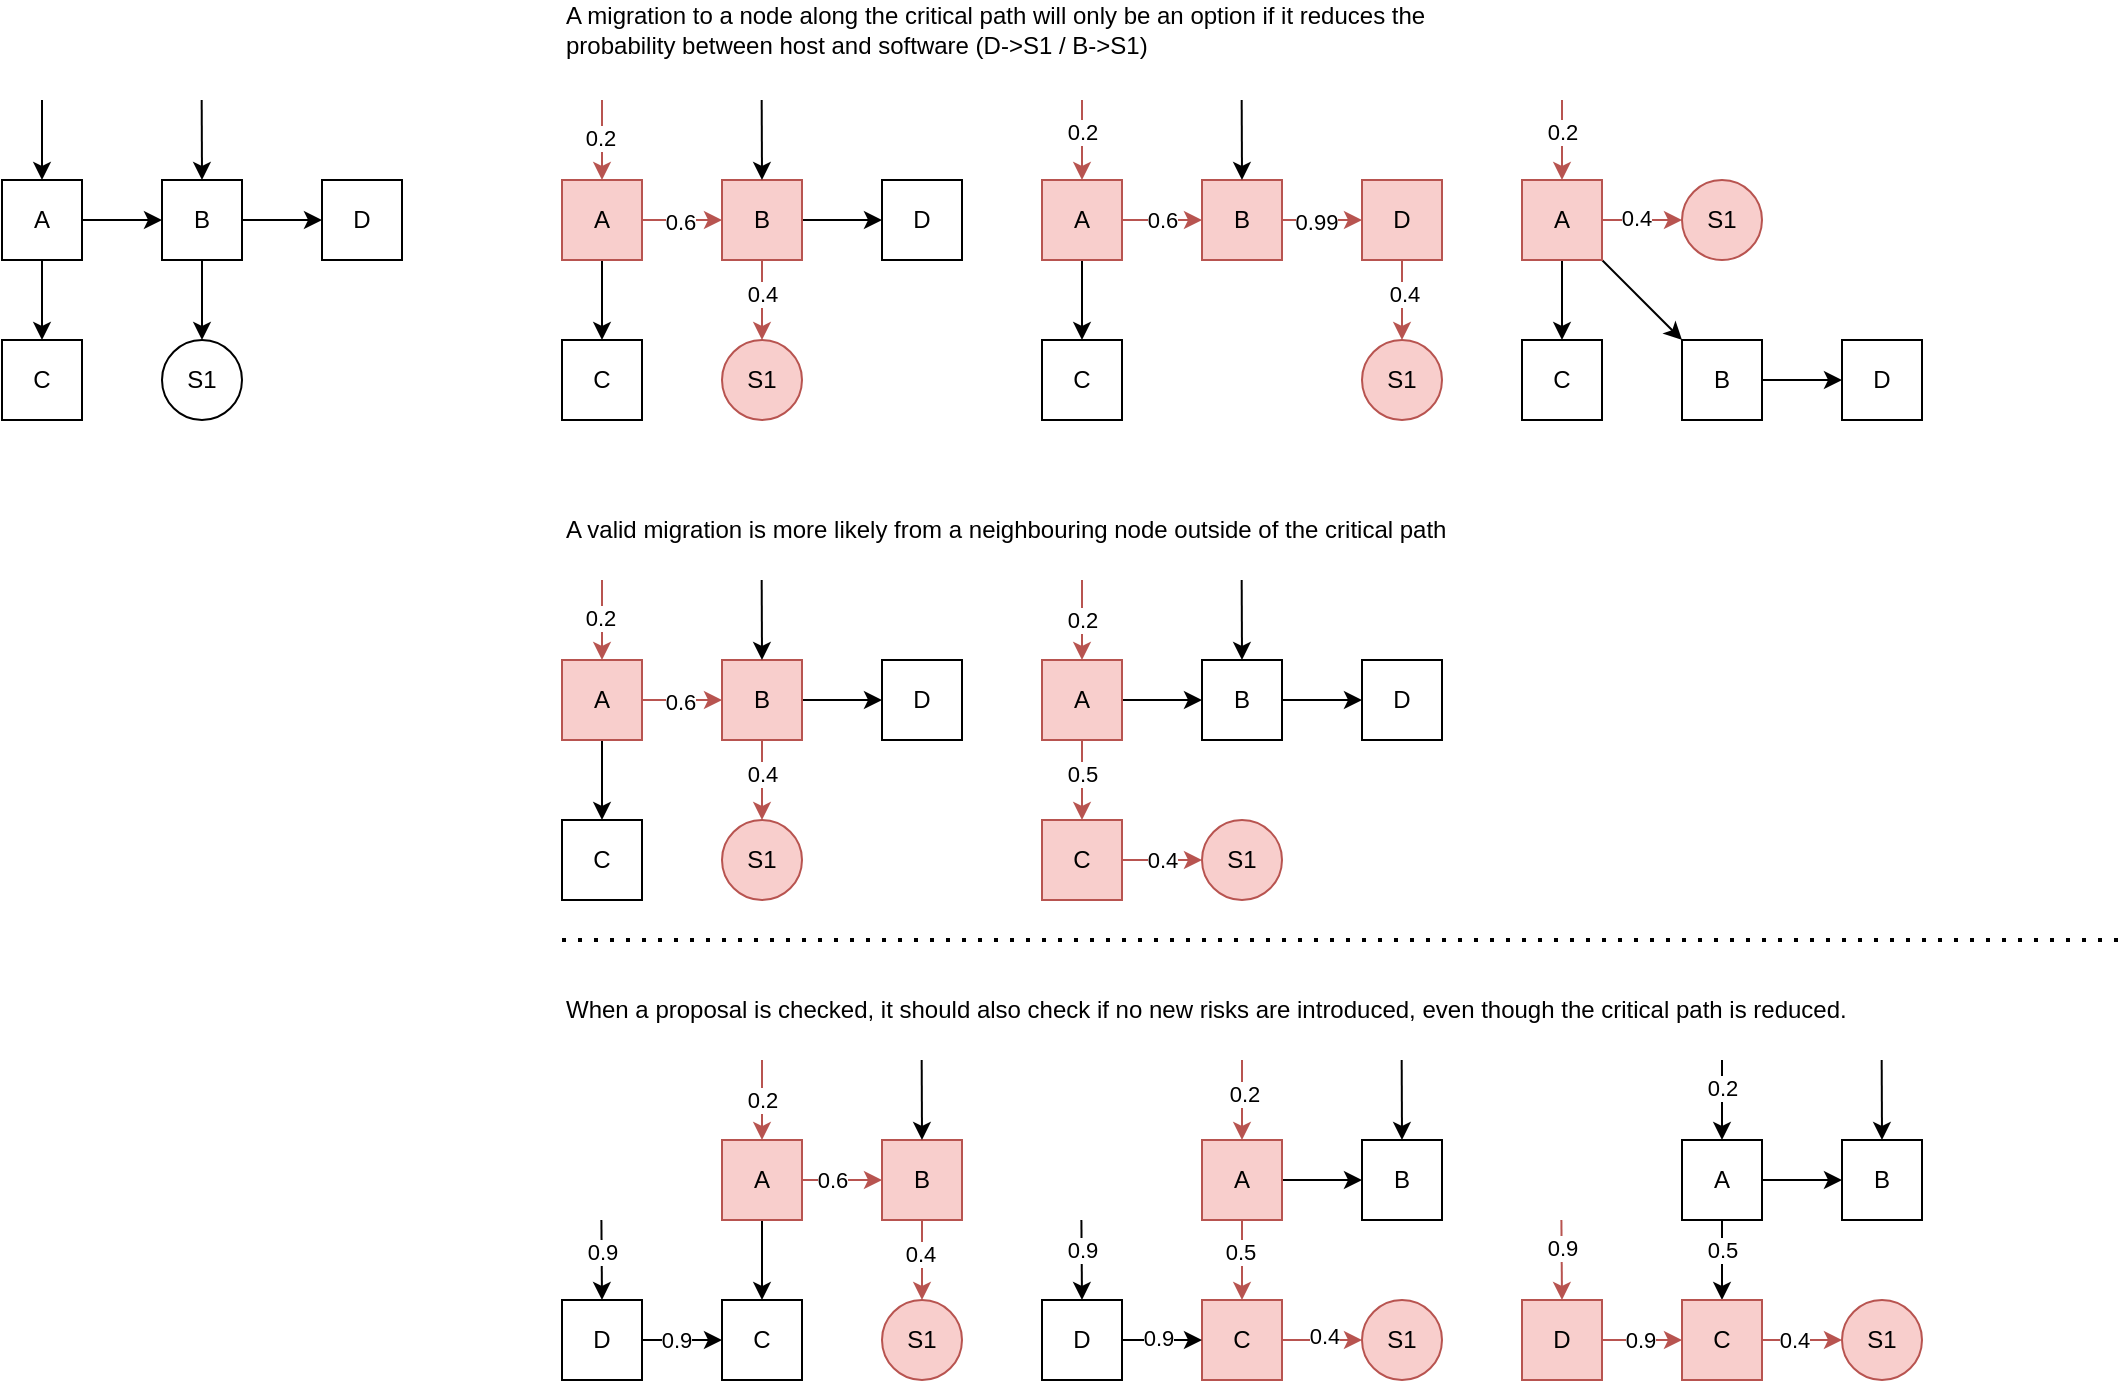 <mxfile version="22.1.21" type="device">
  <diagram name="Page-1" id="x29smOWErtwkZLMgI2HH">
    <mxGraphModel dx="2133" dy="2004" grid="1" gridSize="10" guides="1" tooltips="1" connect="1" arrows="1" fold="1" page="1" pageScale="1" pageWidth="827" pageHeight="1169" math="0" shadow="0">
      <root>
        <mxCell id="0" />
        <mxCell id="1" parent="0" />
        <mxCell id="A5gKSKP6jQqZ2WDXF65Z-11" style="edgeStyle=orthogonalEdgeStyle;rounded=0;orthogonalLoop=1;jettySize=auto;html=1;exitX=1;exitY=0.5;exitDx=0;exitDy=0;entryX=0;entryY=0.5;entryDx=0;entryDy=0;" parent="1" source="A5gKSKP6jQqZ2WDXF65Z-13" target="A5gKSKP6jQqZ2WDXF65Z-15" edge="1">
          <mxGeometry relative="1" as="geometry" />
        </mxCell>
        <mxCell id="A5gKSKP6jQqZ2WDXF65Z-12" style="edgeStyle=orthogonalEdgeStyle;rounded=0;orthogonalLoop=1;jettySize=auto;html=1;exitX=0.5;exitY=1;exitDx=0;exitDy=0;entryX=0.5;entryY=0;entryDx=0;entryDy=0;fillColor=#f8cecc;strokeColor=#b85450;" parent="1" source="A5gKSKP6jQqZ2WDXF65Z-13" target="A5gKSKP6jQqZ2WDXF65Z-16" edge="1">
          <mxGeometry relative="1" as="geometry" />
        </mxCell>
        <mxCell id="R1IxH56_xIWMnGbXg2YC-20" value="0.5" style="edgeLabel;html=1;align=center;verticalAlign=middle;resizable=0;points=[];" parent="A5gKSKP6jQqZ2WDXF65Z-12" vertex="1" connectable="0">
          <mxGeometry x="-0.175" y="2" relative="1" as="geometry">
            <mxPoint x="-2" as="offset" />
          </mxGeometry>
        </mxCell>
        <mxCell id="A5gKSKP6jQqZ2WDXF65Z-13" value="A" style="rounded=0;whiteSpace=wrap;html=1;fillColor=#f8cecc;strokeColor=#b85450;" parent="1" vertex="1">
          <mxGeometry x="280" y="80" width="40" height="40" as="geometry" />
        </mxCell>
        <mxCell id="A5gKSKP6jQqZ2WDXF65Z-14" style="edgeStyle=orthogonalEdgeStyle;rounded=0;orthogonalLoop=1;jettySize=auto;html=1;exitX=1;exitY=0.5;exitDx=0;exitDy=0;entryX=0;entryY=0.5;entryDx=0;entryDy=0;fillColor=#f8cecc;strokeColor=#b85450;" parent="1" source="A5gKSKP6jQqZ2WDXF65Z-16" target="A5gKSKP6jQqZ2WDXF65Z-17" edge="1">
          <mxGeometry relative="1" as="geometry" />
        </mxCell>
        <mxCell id="R1IxH56_xIWMnGbXg2YC-21" value="0.4" style="edgeLabel;html=1;align=center;verticalAlign=middle;resizable=0;points=[];" parent="A5gKSKP6jQqZ2WDXF65Z-14" vertex="1" connectable="0">
          <mxGeometry x="0.1" y="-2" relative="1" as="geometry">
            <mxPoint x="-2" y="-2" as="offset" />
          </mxGeometry>
        </mxCell>
        <mxCell id="A5gKSKP6jQqZ2WDXF65Z-15" value="B" style="rounded=0;whiteSpace=wrap;html=1;" parent="1" vertex="1">
          <mxGeometry x="360" y="80" width="40" height="40" as="geometry" />
        </mxCell>
        <mxCell id="A5gKSKP6jQqZ2WDXF65Z-16" value="C" style="rounded=0;whiteSpace=wrap;html=1;fillColor=#f8cecc;strokeColor=#b85450;" parent="1" vertex="1">
          <mxGeometry x="280" y="160" width="40" height="40" as="geometry" />
        </mxCell>
        <mxCell id="A5gKSKP6jQqZ2WDXF65Z-17" value="S1" style="ellipse;whiteSpace=wrap;html=1;aspect=fixed;fillColor=#f8cecc;strokeColor=#b85450;" parent="1" vertex="1">
          <mxGeometry x="360" y="160" width="40" height="40" as="geometry" />
        </mxCell>
        <mxCell id="A5gKSKP6jQqZ2WDXF65Z-18" value="" style="endArrow=classic;html=1;rounded=0;entryX=0.5;entryY=0;entryDx=0;entryDy=0;fillColor=#f8cecc;strokeColor=#b85450;" parent="1" target="A5gKSKP6jQqZ2WDXF65Z-13" edge="1">
          <mxGeometry width="50" height="50" relative="1" as="geometry">
            <mxPoint x="300" y="40" as="sourcePoint" />
            <mxPoint x="440" y="120" as="targetPoint" />
          </mxGeometry>
        </mxCell>
        <mxCell id="R1IxH56_xIWMnGbXg2YC-19" value="0.2" style="edgeLabel;html=1;align=center;verticalAlign=middle;resizable=0;points=[];" parent="A5gKSKP6jQqZ2WDXF65Z-18" vertex="1" connectable="0">
          <mxGeometry x="-0.425" y="-1" relative="1" as="geometry">
            <mxPoint x="1" y="8" as="offset" />
          </mxGeometry>
        </mxCell>
        <mxCell id="A5gKSKP6jQqZ2WDXF65Z-19" value="" style="endArrow=classic;html=1;rounded=0;entryX=0.5;entryY=0;entryDx=0;entryDy=0;" parent="1" target="A5gKSKP6jQqZ2WDXF65Z-15" edge="1">
          <mxGeometry width="50" height="50" relative="1" as="geometry">
            <mxPoint x="379.84" y="40" as="sourcePoint" />
            <mxPoint x="360" y="70" as="targetPoint" />
          </mxGeometry>
        </mxCell>
        <mxCell id="A5gKSKP6jQqZ2WDXF65Z-20" style="edgeStyle=orthogonalEdgeStyle;rounded=0;orthogonalLoop=1;jettySize=auto;html=1;exitX=1;exitY=0.5;exitDx=0;exitDy=0;entryX=0;entryY=0.5;entryDx=0;entryDy=0;fillColor=#f8cecc;strokeColor=#b85450;" parent="1" source="A5gKSKP6jQqZ2WDXF65Z-22" target="A5gKSKP6jQqZ2WDXF65Z-24" edge="1">
          <mxGeometry relative="1" as="geometry" />
        </mxCell>
        <mxCell id="A5gKSKP6jQqZ2WDXF65Z-91" value="0.6" style="edgeLabel;html=1;align=center;verticalAlign=middle;resizable=0;points=[];" parent="A5gKSKP6jQqZ2WDXF65Z-20" vertex="1" connectable="0">
          <mxGeometry x="-0.283" relative="1" as="geometry">
            <mxPoint as="offset" />
          </mxGeometry>
        </mxCell>
        <mxCell id="A5gKSKP6jQqZ2WDXF65Z-21" style="edgeStyle=orthogonalEdgeStyle;rounded=0;orthogonalLoop=1;jettySize=auto;html=1;exitX=0.5;exitY=1;exitDx=0;exitDy=0;entryX=0.5;entryY=0;entryDx=0;entryDy=0;" parent="1" source="A5gKSKP6jQqZ2WDXF65Z-22" target="A5gKSKP6jQqZ2WDXF65Z-25" edge="1">
          <mxGeometry relative="1" as="geometry" />
        </mxCell>
        <mxCell id="A5gKSKP6jQqZ2WDXF65Z-22" value="A" style="rounded=0;whiteSpace=wrap;html=1;fillColor=#f8cecc;strokeColor=#b85450;" parent="1" vertex="1">
          <mxGeometry x="120" y="320" width="40" height="40" as="geometry" />
        </mxCell>
        <mxCell id="A5gKSKP6jQqZ2WDXF65Z-23" style="edgeStyle=orthogonalEdgeStyle;rounded=0;orthogonalLoop=1;jettySize=auto;html=1;exitX=0.5;exitY=1;exitDx=0;exitDy=0;entryX=0.5;entryY=0;entryDx=0;entryDy=0;fillColor=#f8cecc;strokeColor=#b85450;" parent="1" source="A5gKSKP6jQqZ2WDXF65Z-24" target="A5gKSKP6jQqZ2WDXF65Z-26" edge="1">
          <mxGeometry relative="1" as="geometry" />
        </mxCell>
        <mxCell id="A5gKSKP6jQqZ2WDXF65Z-92" value="0.4" style="edgeLabel;html=1;align=center;verticalAlign=middle;resizable=0;points=[];" parent="A5gKSKP6jQqZ2WDXF65Z-23" vertex="1" connectable="0">
          <mxGeometry x="-0.183" y="-1" relative="1" as="geometry">
            <mxPoint as="offset" />
          </mxGeometry>
        </mxCell>
        <mxCell id="A5gKSKP6jQqZ2WDXF65Z-24" value="B" style="rounded=0;whiteSpace=wrap;html=1;fillColor=#f8cecc;strokeColor=#b85450;" parent="1" vertex="1">
          <mxGeometry x="200" y="320" width="40" height="40" as="geometry" />
        </mxCell>
        <mxCell id="A5gKSKP6jQqZ2WDXF65Z-25" value="C" style="rounded=0;whiteSpace=wrap;html=1;" parent="1" vertex="1">
          <mxGeometry x="120" y="400" width="40" height="40" as="geometry" />
        </mxCell>
        <mxCell id="A5gKSKP6jQqZ2WDXF65Z-26" value="S1" style="ellipse;whiteSpace=wrap;html=1;aspect=fixed;fillColor=#f8cecc;strokeColor=#b85450;" parent="1" vertex="1">
          <mxGeometry x="200" y="400" width="40" height="40" as="geometry" />
        </mxCell>
        <mxCell id="A5gKSKP6jQqZ2WDXF65Z-27" value="" style="endArrow=classic;html=1;rounded=0;entryX=0.5;entryY=0;entryDx=0;entryDy=0;fillColor=#f8cecc;strokeColor=#b85450;" parent="1" target="A5gKSKP6jQqZ2WDXF65Z-22" edge="1">
          <mxGeometry width="50" height="50" relative="1" as="geometry">
            <mxPoint x="140" y="280" as="sourcePoint" />
            <mxPoint x="280" y="360" as="targetPoint" />
          </mxGeometry>
        </mxCell>
        <mxCell id="A5gKSKP6jQqZ2WDXF65Z-90" value="0.2" style="edgeLabel;html=1;align=center;verticalAlign=middle;resizable=0;points=[];" parent="A5gKSKP6jQqZ2WDXF65Z-27" vertex="1" connectable="0">
          <mxGeometry x="-0.506" y="1" relative="1" as="geometry">
            <mxPoint x="-1" y="10" as="offset" />
          </mxGeometry>
        </mxCell>
        <mxCell id="A5gKSKP6jQqZ2WDXF65Z-28" value="" style="endArrow=classic;html=1;rounded=0;entryX=0.5;entryY=0;entryDx=0;entryDy=0;" parent="1" target="A5gKSKP6jQqZ2WDXF65Z-24" edge="1">
          <mxGeometry width="50" height="50" relative="1" as="geometry">
            <mxPoint x="219.84" y="280" as="sourcePoint" />
            <mxPoint x="200" y="310" as="targetPoint" />
          </mxGeometry>
        </mxCell>
        <mxCell id="A5gKSKP6jQqZ2WDXF65Z-29" style="edgeStyle=orthogonalEdgeStyle;rounded=0;orthogonalLoop=1;jettySize=auto;html=1;exitX=1;exitY=0.5;exitDx=0;exitDy=0;entryX=0;entryY=0.5;entryDx=0;entryDy=0;" parent="1" source="A5gKSKP6jQqZ2WDXF65Z-31" target="A5gKSKP6jQqZ2WDXF65Z-33" edge="1">
          <mxGeometry relative="1" as="geometry" />
        </mxCell>
        <mxCell id="A5gKSKP6jQqZ2WDXF65Z-30" style="edgeStyle=orthogonalEdgeStyle;rounded=0;orthogonalLoop=1;jettySize=auto;html=1;exitX=0.5;exitY=1;exitDx=0;exitDy=0;entryX=0.5;entryY=0;entryDx=0;entryDy=0;fillColor=#f8cecc;strokeColor=#b85450;" parent="1" source="A5gKSKP6jQqZ2WDXF65Z-31" target="A5gKSKP6jQqZ2WDXF65Z-34" edge="1">
          <mxGeometry relative="1" as="geometry" />
        </mxCell>
        <mxCell id="A5gKSKP6jQqZ2WDXF65Z-94" value="0.5" style="edgeLabel;html=1;align=center;verticalAlign=middle;resizable=0;points=[];" parent="A5gKSKP6jQqZ2WDXF65Z-30" vertex="1" connectable="0">
          <mxGeometry x="-0.225" y="-1" relative="1" as="geometry">
            <mxPoint as="offset" />
          </mxGeometry>
        </mxCell>
        <mxCell id="A5gKSKP6jQqZ2WDXF65Z-31" value="A" style="rounded=0;whiteSpace=wrap;html=1;fillColor=#f8cecc;strokeColor=#b85450;" parent="1" vertex="1">
          <mxGeometry x="360" y="320" width="40" height="40" as="geometry" />
        </mxCell>
        <mxCell id="A5gKSKP6jQqZ2WDXF65Z-32" style="edgeStyle=orthogonalEdgeStyle;rounded=0;orthogonalLoop=1;jettySize=auto;html=1;exitX=1;exitY=0.5;exitDx=0;exitDy=0;entryX=0;entryY=0.5;entryDx=0;entryDy=0;fillColor=#f8cecc;strokeColor=#b85450;" parent="1" source="A5gKSKP6jQqZ2WDXF65Z-34" target="A5gKSKP6jQqZ2WDXF65Z-35" edge="1">
          <mxGeometry relative="1" as="geometry" />
        </mxCell>
        <mxCell id="A5gKSKP6jQqZ2WDXF65Z-95" value="0.4" style="edgeLabel;html=1;align=center;verticalAlign=middle;resizable=0;points=[];" parent="A5gKSKP6jQqZ2WDXF65Z-32" vertex="1" connectable="0">
          <mxGeometry x="0.05" y="2" relative="1" as="geometry">
            <mxPoint as="offset" />
          </mxGeometry>
        </mxCell>
        <mxCell id="A5gKSKP6jQqZ2WDXF65Z-33" value="B" style="rounded=0;whiteSpace=wrap;html=1;" parent="1" vertex="1">
          <mxGeometry x="440" y="320" width="40" height="40" as="geometry" />
        </mxCell>
        <mxCell id="A5gKSKP6jQqZ2WDXF65Z-34" value="C" style="rounded=0;whiteSpace=wrap;html=1;fillColor=#f8cecc;strokeColor=#b85450;" parent="1" vertex="1">
          <mxGeometry x="360" y="400" width="40" height="40" as="geometry" />
        </mxCell>
        <mxCell id="A5gKSKP6jQqZ2WDXF65Z-35" value="S1" style="ellipse;whiteSpace=wrap;html=1;aspect=fixed;fillColor=#f8cecc;strokeColor=#b85450;" parent="1" vertex="1">
          <mxGeometry x="440" y="400" width="40" height="40" as="geometry" />
        </mxCell>
        <mxCell id="A5gKSKP6jQqZ2WDXF65Z-36" value="" style="endArrow=classic;html=1;rounded=0;entryX=0.5;entryY=0;entryDx=0;entryDy=0;fillColor=#f8cecc;strokeColor=#b85450;" parent="1" target="A5gKSKP6jQqZ2WDXF65Z-31" edge="1">
          <mxGeometry width="50" height="50" relative="1" as="geometry">
            <mxPoint x="380" y="280" as="sourcePoint" />
            <mxPoint x="520" y="360" as="targetPoint" />
          </mxGeometry>
        </mxCell>
        <mxCell id="A5gKSKP6jQqZ2WDXF65Z-93" value="0.2" style="edgeLabel;html=1;align=center;verticalAlign=middle;resizable=0;points=[];" parent="A5gKSKP6jQqZ2WDXF65Z-36" vertex="1" connectable="0">
          <mxGeometry x="-0.142" y="1" relative="1" as="geometry">
            <mxPoint as="offset" />
          </mxGeometry>
        </mxCell>
        <mxCell id="A5gKSKP6jQqZ2WDXF65Z-37" value="" style="endArrow=classic;html=1;rounded=0;entryX=0.5;entryY=0;entryDx=0;entryDy=0;" parent="1" target="A5gKSKP6jQqZ2WDXF65Z-33" edge="1">
          <mxGeometry width="50" height="50" relative="1" as="geometry">
            <mxPoint x="459.84" y="280" as="sourcePoint" />
            <mxPoint x="440" y="310" as="targetPoint" />
          </mxGeometry>
        </mxCell>
        <mxCell id="A5gKSKP6jQqZ2WDXF65Z-40" style="edgeStyle=orthogonalEdgeStyle;rounded=0;orthogonalLoop=1;jettySize=auto;html=1;exitX=1;exitY=0.5;exitDx=0;exitDy=0;entryX=0;entryY=0.5;entryDx=0;entryDy=0;" parent="1" source="A5gKSKP6jQqZ2WDXF65Z-38" target="A5gKSKP6jQqZ2WDXF65Z-25" edge="1">
          <mxGeometry relative="1" as="geometry" />
        </mxCell>
        <mxCell id="A5gKSKP6jQqZ2WDXF65Z-96" value="0.9" style="edgeLabel;html=1;align=center;verticalAlign=middle;resizable=0;points=[];" parent="A5gKSKP6jQqZ2WDXF65Z-40" vertex="1" connectable="0">
          <mxGeometry x="-0.138" relative="1" as="geometry">
            <mxPoint as="offset" />
          </mxGeometry>
        </mxCell>
        <mxCell id="A5gKSKP6jQqZ2WDXF65Z-38" value="D" style="rounded=0;whiteSpace=wrap;html=1;" parent="1" vertex="1">
          <mxGeometry x="40" y="400" width="40" height="40" as="geometry" />
        </mxCell>
        <mxCell id="A5gKSKP6jQqZ2WDXF65Z-39" value="" style="endArrow=classic;html=1;rounded=0;entryX=0.5;entryY=0;entryDx=0;entryDy=0;" parent="1" target="A5gKSKP6jQqZ2WDXF65Z-38" edge="1">
          <mxGeometry width="50" height="50" relative="1" as="geometry">
            <mxPoint x="59.7" y="360" as="sourcePoint" />
            <mxPoint x="80" y="360" as="targetPoint" />
          </mxGeometry>
        </mxCell>
        <mxCell id="A5gKSKP6jQqZ2WDXF65Z-89" value="0.9" style="edgeLabel;html=1;align=center;verticalAlign=middle;resizable=0;points=[];" parent="A5gKSKP6jQqZ2WDXF65Z-39" vertex="1" connectable="0">
          <mxGeometry x="-0.236" relative="1" as="geometry">
            <mxPoint as="offset" />
          </mxGeometry>
        </mxCell>
        <mxCell id="A5gKSKP6jQqZ2WDXF65Z-43" style="edgeStyle=orthogonalEdgeStyle;rounded=0;orthogonalLoop=1;jettySize=auto;html=1;exitX=1;exitY=0.5;exitDx=0;exitDy=0;entryX=0;entryY=0.5;entryDx=0;entryDy=0;" parent="1" source="A5gKSKP6jQqZ2WDXF65Z-41" target="A5gKSKP6jQqZ2WDXF65Z-34" edge="1">
          <mxGeometry relative="1" as="geometry" />
        </mxCell>
        <mxCell id="A5gKSKP6jQqZ2WDXF65Z-98" value="0.9" style="edgeLabel;html=1;align=center;verticalAlign=middle;resizable=0;points=[];" parent="A5gKSKP6jQqZ2WDXF65Z-43" vertex="1" connectable="0">
          <mxGeometry x="-0.096" y="1" relative="1" as="geometry">
            <mxPoint as="offset" />
          </mxGeometry>
        </mxCell>
        <mxCell id="A5gKSKP6jQqZ2WDXF65Z-41" value="D" style="rounded=0;whiteSpace=wrap;html=1;" parent="1" vertex="1">
          <mxGeometry x="280" y="400" width="40" height="40" as="geometry" />
        </mxCell>
        <mxCell id="A5gKSKP6jQqZ2WDXF65Z-42" value="" style="endArrow=classic;html=1;rounded=0;entryX=0.5;entryY=0;entryDx=0;entryDy=0;" parent="1" target="A5gKSKP6jQqZ2WDXF65Z-41" edge="1">
          <mxGeometry width="50" height="50" relative="1" as="geometry">
            <mxPoint x="299.7" y="360" as="sourcePoint" />
            <mxPoint x="320" y="360" as="targetPoint" />
          </mxGeometry>
        </mxCell>
        <mxCell id="A5gKSKP6jQqZ2WDXF65Z-97" value="0.9" style="edgeLabel;html=1;align=center;verticalAlign=middle;resizable=0;points=[];" parent="A5gKSKP6jQqZ2WDXF65Z-42" vertex="1" connectable="0">
          <mxGeometry x="-0.287" y="2" relative="1" as="geometry">
            <mxPoint x="-2" as="offset" />
          </mxGeometry>
        </mxCell>
        <mxCell id="A5gKSKP6jQqZ2WDXF65Z-44" value="" style="endArrow=none;dashed=1;html=1;dashPattern=1 3;strokeWidth=2;rounded=0;" parent="1" edge="1">
          <mxGeometry width="50" height="50" relative="1" as="geometry">
            <mxPoint x="40" y="220" as="sourcePoint" />
            <mxPoint x="820" y="220" as="targetPoint" />
          </mxGeometry>
        </mxCell>
        <mxCell id="A5gKSKP6jQqZ2WDXF65Z-45" style="edgeStyle=orthogonalEdgeStyle;rounded=0;orthogonalLoop=1;jettySize=auto;html=1;exitX=1;exitY=0.5;exitDx=0;exitDy=0;entryX=0;entryY=0.5;entryDx=0;entryDy=0;" parent="1" source="A5gKSKP6jQqZ2WDXF65Z-47" target="A5gKSKP6jQqZ2WDXF65Z-49" edge="1">
          <mxGeometry relative="1" as="geometry" />
        </mxCell>
        <mxCell id="A5gKSKP6jQqZ2WDXF65Z-46" style="edgeStyle=orthogonalEdgeStyle;rounded=0;orthogonalLoop=1;jettySize=auto;html=1;exitX=0.5;exitY=1;exitDx=0;exitDy=0;entryX=0.5;entryY=0;entryDx=0;entryDy=0;" parent="1" source="A5gKSKP6jQqZ2WDXF65Z-47" target="A5gKSKP6jQqZ2WDXF65Z-50" edge="1">
          <mxGeometry relative="1" as="geometry" />
        </mxCell>
        <mxCell id="A5gKSKP6jQqZ2WDXF65Z-101" value="0.5" style="edgeLabel;html=1;align=center;verticalAlign=middle;resizable=0;points=[];" parent="A5gKSKP6jQqZ2WDXF65Z-46" vertex="1" connectable="0">
          <mxGeometry x="-0.246" relative="1" as="geometry">
            <mxPoint as="offset" />
          </mxGeometry>
        </mxCell>
        <mxCell id="A5gKSKP6jQqZ2WDXF65Z-47" value="A" style="rounded=0;whiteSpace=wrap;html=1;" parent="1" vertex="1">
          <mxGeometry x="600" y="320" width="40" height="40" as="geometry" />
        </mxCell>
        <mxCell id="A5gKSKP6jQqZ2WDXF65Z-48" style="edgeStyle=orthogonalEdgeStyle;rounded=0;orthogonalLoop=1;jettySize=auto;html=1;exitX=1;exitY=0.5;exitDx=0;exitDy=0;entryX=0;entryY=0.5;entryDx=0;entryDy=0;fillColor=#f8cecc;strokeColor=#b85450;" parent="1" source="A5gKSKP6jQqZ2WDXF65Z-50" target="A5gKSKP6jQqZ2WDXF65Z-51" edge="1">
          <mxGeometry relative="1" as="geometry" />
        </mxCell>
        <mxCell id="A5gKSKP6jQqZ2WDXF65Z-103" value="0.4" style="edgeLabel;html=1;align=center;verticalAlign=middle;resizable=0;points=[];" parent="A5gKSKP6jQqZ2WDXF65Z-48" vertex="1" connectable="0">
          <mxGeometry x="-0.21" relative="1" as="geometry">
            <mxPoint as="offset" />
          </mxGeometry>
        </mxCell>
        <mxCell id="A5gKSKP6jQqZ2WDXF65Z-49" value="B" style="rounded=0;whiteSpace=wrap;html=1;" parent="1" vertex="1">
          <mxGeometry x="680" y="320" width="40" height="40" as="geometry" />
        </mxCell>
        <mxCell id="A5gKSKP6jQqZ2WDXF65Z-50" value="C" style="rounded=0;whiteSpace=wrap;html=1;fillColor=#f8cecc;strokeColor=#b85450;" parent="1" vertex="1">
          <mxGeometry x="600" y="400" width="40" height="40" as="geometry" />
        </mxCell>
        <mxCell id="A5gKSKP6jQqZ2WDXF65Z-51" value="S1" style="ellipse;whiteSpace=wrap;html=1;aspect=fixed;fillColor=#f8cecc;strokeColor=#b85450;" parent="1" vertex="1">
          <mxGeometry x="680" y="400" width="40" height="40" as="geometry" />
        </mxCell>
        <mxCell id="A5gKSKP6jQqZ2WDXF65Z-52" value="" style="endArrow=classic;html=1;rounded=0;entryX=0.5;entryY=0;entryDx=0;entryDy=0;" parent="1" target="A5gKSKP6jQqZ2WDXF65Z-47" edge="1">
          <mxGeometry width="50" height="50" relative="1" as="geometry">
            <mxPoint x="620" y="280" as="sourcePoint" />
            <mxPoint x="760" y="360" as="targetPoint" />
          </mxGeometry>
        </mxCell>
        <mxCell id="A5gKSKP6jQqZ2WDXF65Z-102" value="0.2" style="edgeLabel;html=1;align=center;verticalAlign=middle;resizable=0;points=[];" parent="A5gKSKP6jQqZ2WDXF65Z-52" vertex="1" connectable="0">
          <mxGeometry x="-0.308" y="-2" relative="1" as="geometry">
            <mxPoint x="2" as="offset" />
          </mxGeometry>
        </mxCell>
        <mxCell id="A5gKSKP6jQqZ2WDXF65Z-53" value="" style="endArrow=classic;html=1;rounded=0;entryX=0.5;entryY=0;entryDx=0;entryDy=0;" parent="1" target="A5gKSKP6jQqZ2WDXF65Z-49" edge="1">
          <mxGeometry width="50" height="50" relative="1" as="geometry">
            <mxPoint x="699.84" y="280" as="sourcePoint" />
            <mxPoint x="680" y="310" as="targetPoint" />
          </mxGeometry>
        </mxCell>
        <mxCell id="A5gKSKP6jQqZ2WDXF65Z-54" style="edgeStyle=orthogonalEdgeStyle;rounded=0;orthogonalLoop=1;jettySize=auto;html=1;exitX=1;exitY=0.5;exitDx=0;exitDy=0;entryX=0;entryY=0.5;entryDx=0;entryDy=0;fillColor=#f8cecc;strokeColor=#b85450;" parent="1" source="A5gKSKP6jQqZ2WDXF65Z-55" target="A5gKSKP6jQqZ2WDXF65Z-50" edge="1">
          <mxGeometry relative="1" as="geometry" />
        </mxCell>
        <mxCell id="A5gKSKP6jQqZ2WDXF65Z-100" value="0.9" style="edgeLabel;html=1;align=center;verticalAlign=middle;resizable=0;points=[];" parent="A5gKSKP6jQqZ2WDXF65Z-54" vertex="1" connectable="0">
          <mxGeometry x="-0.065" relative="1" as="geometry">
            <mxPoint as="offset" />
          </mxGeometry>
        </mxCell>
        <mxCell id="A5gKSKP6jQqZ2WDXF65Z-55" value="D" style="rounded=0;whiteSpace=wrap;html=1;fillColor=#f8cecc;strokeColor=#b85450;" parent="1" vertex="1">
          <mxGeometry x="520" y="400" width="40" height="40" as="geometry" />
        </mxCell>
        <mxCell id="A5gKSKP6jQqZ2WDXF65Z-56" value="" style="endArrow=classic;html=1;rounded=0;entryX=0.5;entryY=0;entryDx=0;entryDy=0;fillColor=#f8cecc;strokeColor=#b85450;" parent="1" target="A5gKSKP6jQqZ2WDXF65Z-55" edge="1">
          <mxGeometry width="50" height="50" relative="1" as="geometry">
            <mxPoint x="539.7" y="360" as="sourcePoint" />
            <mxPoint x="560" y="360" as="targetPoint" />
          </mxGeometry>
        </mxCell>
        <mxCell id="A5gKSKP6jQqZ2WDXF65Z-99" value="0.9" style="edgeLabel;html=1;align=center;verticalAlign=middle;resizable=0;points=[];" parent="A5gKSKP6jQqZ2WDXF65Z-56" vertex="1" connectable="0">
          <mxGeometry x="-0.329" relative="1" as="geometry">
            <mxPoint as="offset" />
          </mxGeometry>
        </mxCell>
        <mxCell id="A5gKSKP6jQqZ2WDXF65Z-57" style="edgeStyle=orthogonalEdgeStyle;rounded=0;orthogonalLoop=1;jettySize=auto;html=1;exitX=1;exitY=0.5;exitDx=0;exitDy=0;entryX=0;entryY=0.5;entryDx=0;entryDy=0;fillColor=#f8cecc;strokeColor=#b85450;" parent="1" source="A5gKSKP6jQqZ2WDXF65Z-59" target="A5gKSKP6jQqZ2WDXF65Z-61" edge="1">
          <mxGeometry relative="1" as="geometry" />
        </mxCell>
        <mxCell id="A5gKSKP6jQqZ2WDXF65Z-79" value="0.6" style="edgeLabel;html=1;align=center;verticalAlign=middle;resizable=0;points=[];" parent="A5gKSKP6jQqZ2WDXF65Z-57" vertex="1" connectable="0">
          <mxGeometry x="-0.085" y="-1" relative="1" as="geometry">
            <mxPoint as="offset" />
          </mxGeometry>
        </mxCell>
        <mxCell id="A5gKSKP6jQqZ2WDXF65Z-58" style="edgeStyle=orthogonalEdgeStyle;rounded=0;orthogonalLoop=1;jettySize=auto;html=1;exitX=0.5;exitY=1;exitDx=0;exitDy=0;entryX=0.5;entryY=0;entryDx=0;entryDy=0;" parent="1" source="A5gKSKP6jQqZ2WDXF65Z-59" target="A5gKSKP6jQqZ2WDXF65Z-62" edge="1">
          <mxGeometry relative="1" as="geometry" />
        </mxCell>
        <mxCell id="A5gKSKP6jQqZ2WDXF65Z-59" value="A" style="rounded=0;whiteSpace=wrap;html=1;fillColor=#f8cecc;strokeColor=#b85450;" parent="1" vertex="1">
          <mxGeometry x="40" y="-160" width="40" height="40" as="geometry" />
        </mxCell>
        <mxCell id="A5gKSKP6jQqZ2WDXF65Z-60" style="edgeStyle=orthogonalEdgeStyle;rounded=0;orthogonalLoop=1;jettySize=auto;html=1;exitX=0.5;exitY=1;exitDx=0;exitDy=0;entryX=0.5;entryY=0;entryDx=0;entryDy=0;fillColor=#f8cecc;strokeColor=#b85450;" parent="1" source="A5gKSKP6jQqZ2WDXF65Z-61" target="A5gKSKP6jQqZ2WDXF65Z-63" edge="1">
          <mxGeometry relative="1" as="geometry" />
        </mxCell>
        <mxCell id="A5gKSKP6jQqZ2WDXF65Z-80" value="0.4" style="edgeLabel;html=1;align=center;verticalAlign=middle;resizable=0;points=[];" parent="A5gKSKP6jQqZ2WDXF65Z-60" vertex="1" connectable="0">
          <mxGeometry x="-0.173" relative="1" as="geometry">
            <mxPoint as="offset" />
          </mxGeometry>
        </mxCell>
        <mxCell id="LLOx8He0YuqgKDf6t8_G-17" value="" style="edgeStyle=orthogonalEdgeStyle;rounded=0;orthogonalLoop=1;jettySize=auto;html=1;" parent="1" source="A5gKSKP6jQqZ2WDXF65Z-61" target="LLOx8He0YuqgKDf6t8_G-16" edge="1">
          <mxGeometry relative="1" as="geometry" />
        </mxCell>
        <mxCell id="A5gKSKP6jQqZ2WDXF65Z-61" value="B" style="rounded=0;whiteSpace=wrap;html=1;fillColor=#f8cecc;strokeColor=#b85450;" parent="1" vertex="1">
          <mxGeometry x="120" y="-160" width="40" height="40" as="geometry" />
        </mxCell>
        <mxCell id="A5gKSKP6jQqZ2WDXF65Z-62" value="C" style="rounded=0;whiteSpace=wrap;html=1;" parent="1" vertex="1">
          <mxGeometry x="40" y="-80" width="40" height="40" as="geometry" />
        </mxCell>
        <mxCell id="A5gKSKP6jQqZ2WDXF65Z-63" value="S1" style="ellipse;whiteSpace=wrap;html=1;aspect=fixed;fillColor=#f8cecc;strokeColor=#b85450;" parent="1" vertex="1">
          <mxGeometry x="120" y="-80" width="40" height="40" as="geometry" />
        </mxCell>
        <mxCell id="A5gKSKP6jQqZ2WDXF65Z-64" value="" style="endArrow=classic;html=1;rounded=0;entryX=0.5;entryY=0;entryDx=0;entryDy=0;fillColor=#f8cecc;strokeColor=#b85450;" parent="1" target="A5gKSKP6jQqZ2WDXF65Z-59" edge="1">
          <mxGeometry width="50" height="50" relative="1" as="geometry">
            <mxPoint x="60" y="-200" as="sourcePoint" />
            <mxPoint x="200" y="-120" as="targetPoint" />
          </mxGeometry>
        </mxCell>
        <mxCell id="A5gKSKP6jQqZ2WDXF65Z-78" value="0.2" style="edgeLabel;html=1;align=center;verticalAlign=middle;resizable=0;points=[];" parent="A5gKSKP6jQqZ2WDXF65Z-64" vertex="1" connectable="0">
          <mxGeometry x="-0.069" y="-1" relative="1" as="geometry">
            <mxPoint as="offset" />
          </mxGeometry>
        </mxCell>
        <mxCell id="A5gKSKP6jQqZ2WDXF65Z-65" value="" style="endArrow=classic;html=1;rounded=0;entryX=0.5;entryY=0;entryDx=0;entryDy=0;" parent="1" target="A5gKSKP6jQqZ2WDXF65Z-61" edge="1">
          <mxGeometry width="50" height="50" relative="1" as="geometry">
            <mxPoint x="139.84" y="-200" as="sourcePoint" />
            <mxPoint x="120" y="-170" as="targetPoint" />
          </mxGeometry>
        </mxCell>
        <mxCell id="A5gKSKP6jQqZ2WDXF65Z-66" style="edgeStyle=orthogonalEdgeStyle;rounded=0;orthogonalLoop=1;jettySize=auto;html=1;exitX=1;exitY=0.5;exitDx=0;exitDy=0;entryX=0;entryY=0.5;entryDx=0;entryDy=0;fillColor=#f8cecc;strokeColor=#b85450;" parent="1" source="A5gKSKP6jQqZ2WDXF65Z-68" target="A5gKSKP6jQqZ2WDXF65Z-70" edge="1">
          <mxGeometry relative="1" as="geometry" />
        </mxCell>
        <mxCell id="A5gKSKP6jQqZ2WDXF65Z-82" value="0.6" style="edgeLabel;html=1;align=center;verticalAlign=middle;resizable=0;points=[];" parent="A5gKSKP6jQqZ2WDXF65Z-66" vertex="1" connectable="0">
          <mxGeometry x="-0.512" y="1" relative="1" as="geometry">
            <mxPoint x="10" y="1" as="offset" />
          </mxGeometry>
        </mxCell>
        <mxCell id="A5gKSKP6jQqZ2WDXF65Z-67" style="edgeStyle=orthogonalEdgeStyle;rounded=0;orthogonalLoop=1;jettySize=auto;html=1;exitX=0.5;exitY=1;exitDx=0;exitDy=0;entryX=0.5;entryY=0;entryDx=0;entryDy=0;" parent="1" source="A5gKSKP6jQqZ2WDXF65Z-68" target="A5gKSKP6jQqZ2WDXF65Z-71" edge="1">
          <mxGeometry relative="1" as="geometry" />
        </mxCell>
        <mxCell id="A5gKSKP6jQqZ2WDXF65Z-68" value="A" style="rounded=0;whiteSpace=wrap;html=1;fillColor=#f8cecc;strokeColor=#b85450;" parent="1" vertex="1">
          <mxGeometry x="280" y="-160" width="40" height="40" as="geometry" />
        </mxCell>
        <mxCell id="A5gKSKP6jQqZ2WDXF65Z-76" style="edgeStyle=orthogonalEdgeStyle;rounded=0;orthogonalLoop=1;jettySize=auto;html=1;exitX=1;exitY=0.5;exitDx=0;exitDy=0;entryX=0;entryY=0.5;entryDx=0;entryDy=0;fillColor=#f8cecc;strokeColor=#b85450;" parent="1" source="A5gKSKP6jQqZ2WDXF65Z-70" target="A5gKSKP6jQqZ2WDXF65Z-75" edge="1">
          <mxGeometry relative="1" as="geometry" />
        </mxCell>
        <mxCell id="A5gKSKP6jQqZ2WDXF65Z-83" value="0.99" style="edgeLabel;html=1;align=center;verticalAlign=middle;resizable=0;points=[];" parent="A5gKSKP6jQqZ2WDXF65Z-76" vertex="1" connectable="0">
          <mxGeometry x="-0.138" y="-1" relative="1" as="geometry">
            <mxPoint as="offset" />
          </mxGeometry>
        </mxCell>
        <mxCell id="A5gKSKP6jQqZ2WDXF65Z-70" value="B" style="rounded=0;whiteSpace=wrap;html=1;fillColor=#f8cecc;strokeColor=#b85450;" parent="1" vertex="1">
          <mxGeometry x="360" y="-160" width="40" height="40" as="geometry" />
        </mxCell>
        <mxCell id="A5gKSKP6jQqZ2WDXF65Z-71" value="C" style="rounded=0;whiteSpace=wrap;html=1;" parent="1" vertex="1">
          <mxGeometry x="280" y="-80" width="40" height="40" as="geometry" />
        </mxCell>
        <mxCell id="A5gKSKP6jQqZ2WDXF65Z-72" value="S1" style="ellipse;whiteSpace=wrap;html=1;aspect=fixed;fillColor=#f8cecc;strokeColor=#b85450;" parent="1" vertex="1">
          <mxGeometry x="440" y="-80" width="40" height="40" as="geometry" />
        </mxCell>
        <mxCell id="A5gKSKP6jQqZ2WDXF65Z-73" value="" style="endArrow=classic;html=1;rounded=0;entryX=0.5;entryY=0;entryDx=0;entryDy=0;fillColor=#f8cecc;strokeColor=#b85450;" parent="1" target="A5gKSKP6jQqZ2WDXF65Z-68" edge="1">
          <mxGeometry width="50" height="50" relative="1" as="geometry">
            <mxPoint x="300" y="-200" as="sourcePoint" />
            <mxPoint x="440" y="-120" as="targetPoint" />
          </mxGeometry>
        </mxCell>
        <mxCell id="A5gKSKP6jQqZ2WDXF65Z-81" value="0.2" style="edgeLabel;html=1;align=center;verticalAlign=middle;resizable=0;points=[];" parent="A5gKSKP6jQqZ2WDXF65Z-73" vertex="1" connectable="0">
          <mxGeometry x="-0.215" relative="1" as="geometry">
            <mxPoint as="offset" />
          </mxGeometry>
        </mxCell>
        <mxCell id="A5gKSKP6jQqZ2WDXF65Z-74" value="" style="endArrow=classic;html=1;rounded=0;entryX=0.5;entryY=0;entryDx=0;entryDy=0;" parent="1" target="A5gKSKP6jQqZ2WDXF65Z-70" edge="1">
          <mxGeometry width="50" height="50" relative="1" as="geometry">
            <mxPoint x="379.84" y="-200" as="sourcePoint" />
            <mxPoint x="360" y="-170" as="targetPoint" />
          </mxGeometry>
        </mxCell>
        <mxCell id="A5gKSKP6jQqZ2WDXF65Z-77" style="edgeStyle=orthogonalEdgeStyle;rounded=0;orthogonalLoop=1;jettySize=auto;html=1;exitX=0.5;exitY=1;exitDx=0;exitDy=0;entryX=0.5;entryY=0;entryDx=0;entryDy=0;fillColor=#f8cecc;strokeColor=#b85450;" parent="1" source="A5gKSKP6jQqZ2WDXF65Z-75" target="A5gKSKP6jQqZ2WDXF65Z-72" edge="1">
          <mxGeometry relative="1" as="geometry" />
        </mxCell>
        <mxCell id="A5gKSKP6jQqZ2WDXF65Z-84" value="0.4" style="edgeLabel;html=1;align=center;verticalAlign=middle;resizable=0;points=[];" parent="A5gKSKP6jQqZ2WDXF65Z-77" vertex="1" connectable="0">
          <mxGeometry x="-0.152" y="1" relative="1" as="geometry">
            <mxPoint as="offset" />
          </mxGeometry>
        </mxCell>
        <mxCell id="A5gKSKP6jQqZ2WDXF65Z-75" value="D" style="rounded=0;whiteSpace=wrap;html=1;fillColor=#f8cecc;strokeColor=#b85450;" parent="1" vertex="1">
          <mxGeometry x="440" y="-160" width="40" height="40" as="geometry" />
        </mxCell>
        <mxCell id="A5gKSKP6jQqZ2WDXF65Z-87" value="A migration to a node along the critical path will only be an option if it reduces the probability between host and software (D-&amp;gt;S1 / B-&amp;gt;S1)&amp;nbsp;&amp;nbsp;" style="text;html=1;strokeColor=none;fillColor=none;align=left;verticalAlign=middle;whiteSpace=wrap;rounded=0;" parent="1" vertex="1">
          <mxGeometry x="40" y="-250" width="440" height="30" as="geometry" />
        </mxCell>
        <mxCell id="A5gKSKP6jQqZ2WDXF65Z-88" value="When a proposal is checked, it should also check if no new risks are introduced, even though the critical path is reduced." style="text;html=1;strokeColor=none;fillColor=none;align=left;verticalAlign=middle;whiteSpace=wrap;rounded=0;" parent="1" vertex="1">
          <mxGeometry x="40" y="240" width="760" height="30" as="geometry" />
        </mxCell>
        <mxCell id="A5gKSKP6jQqZ2WDXF65Z-104" value="A valid migration is more likely from a neighbouring node outside of the critical path" style="text;html=1;strokeColor=none;fillColor=none;align=left;verticalAlign=middle;whiteSpace=wrap;rounded=0;" parent="1" vertex="1">
          <mxGeometry x="40" width="480" height="30" as="geometry" />
        </mxCell>
        <mxCell id="LLOx8He0YuqgKDf6t8_G-1" style="edgeStyle=orthogonalEdgeStyle;rounded=0;orthogonalLoop=1;jettySize=auto;html=1;exitX=1;exitY=0.5;exitDx=0;exitDy=0;entryX=0;entryY=0.5;entryDx=0;entryDy=0;" parent="1" source="LLOx8He0YuqgKDf6t8_G-4" target="LLOx8He0YuqgKDf6t8_G-7" edge="1">
          <mxGeometry relative="1" as="geometry" />
        </mxCell>
        <mxCell id="LLOx8He0YuqgKDf6t8_G-3" style="edgeStyle=orthogonalEdgeStyle;rounded=0;orthogonalLoop=1;jettySize=auto;html=1;exitX=0.5;exitY=1;exitDx=0;exitDy=0;entryX=0.5;entryY=0;entryDx=0;entryDy=0;" parent="1" source="LLOx8He0YuqgKDf6t8_G-4" target="LLOx8He0YuqgKDf6t8_G-8" edge="1">
          <mxGeometry relative="1" as="geometry" />
        </mxCell>
        <mxCell id="LLOx8He0YuqgKDf6t8_G-4" value="A" style="rounded=0;whiteSpace=wrap;html=1;" parent="1" vertex="1">
          <mxGeometry x="-240" y="-160" width="40" height="40" as="geometry" />
        </mxCell>
        <mxCell id="LLOx8He0YuqgKDf6t8_G-5" style="edgeStyle=orthogonalEdgeStyle;rounded=0;orthogonalLoop=1;jettySize=auto;html=1;exitX=0.5;exitY=1;exitDx=0;exitDy=0;entryX=0.5;entryY=0;entryDx=0;entryDy=0;" parent="1" source="LLOx8He0YuqgKDf6t8_G-7" target="LLOx8He0YuqgKDf6t8_G-9" edge="1">
          <mxGeometry relative="1" as="geometry" />
        </mxCell>
        <mxCell id="LLOx8He0YuqgKDf6t8_G-15" value="" style="edgeStyle=orthogonalEdgeStyle;rounded=0;orthogonalLoop=1;jettySize=auto;html=1;" parent="1" source="LLOx8He0YuqgKDf6t8_G-7" target="LLOx8He0YuqgKDf6t8_G-14" edge="1">
          <mxGeometry relative="1" as="geometry" />
        </mxCell>
        <mxCell id="LLOx8He0YuqgKDf6t8_G-7" value="B" style="rounded=0;whiteSpace=wrap;html=1;" parent="1" vertex="1">
          <mxGeometry x="-160" y="-160" width="40" height="40" as="geometry" />
        </mxCell>
        <mxCell id="LLOx8He0YuqgKDf6t8_G-8" value="C" style="rounded=0;whiteSpace=wrap;html=1;" parent="1" vertex="1">
          <mxGeometry x="-240" y="-80" width="40" height="40" as="geometry" />
        </mxCell>
        <mxCell id="LLOx8He0YuqgKDf6t8_G-9" value="S1" style="ellipse;whiteSpace=wrap;html=1;aspect=fixed;" parent="1" vertex="1">
          <mxGeometry x="-160" y="-80" width="40" height="40" as="geometry" />
        </mxCell>
        <mxCell id="LLOx8He0YuqgKDf6t8_G-10" value="" style="endArrow=classic;html=1;rounded=0;entryX=0.5;entryY=0;entryDx=0;entryDy=0;" parent="1" target="LLOx8He0YuqgKDf6t8_G-4" edge="1">
          <mxGeometry width="50" height="50" relative="1" as="geometry">
            <mxPoint x="-220" y="-200" as="sourcePoint" />
            <mxPoint x="-80" y="-120" as="targetPoint" />
          </mxGeometry>
        </mxCell>
        <mxCell id="LLOx8He0YuqgKDf6t8_G-12" value="" style="endArrow=classic;html=1;rounded=0;entryX=0.5;entryY=0;entryDx=0;entryDy=0;" parent="1" target="LLOx8He0YuqgKDf6t8_G-7" edge="1">
          <mxGeometry width="50" height="50" relative="1" as="geometry">
            <mxPoint x="-140.16" y="-200" as="sourcePoint" />
            <mxPoint x="-160" y="-170" as="targetPoint" />
          </mxGeometry>
        </mxCell>
        <mxCell id="LLOx8He0YuqgKDf6t8_G-14" value="D" style="rounded=0;whiteSpace=wrap;html=1;" parent="1" vertex="1">
          <mxGeometry x="-80" y="-160" width="40" height="40" as="geometry" />
        </mxCell>
        <mxCell id="LLOx8He0YuqgKDf6t8_G-16" value="D" style="rounded=0;whiteSpace=wrap;html=1;" parent="1" vertex="1">
          <mxGeometry x="200" y="-160" width="40" height="40" as="geometry" />
        </mxCell>
        <mxCell id="Wf7ghXlPrnkeMum3uEQr-4" style="edgeStyle=orthogonalEdgeStyle;rounded=0;orthogonalLoop=1;jettySize=auto;html=1;exitX=0.5;exitY=1;exitDx=0;exitDy=0;entryX=0.5;entryY=0;entryDx=0;entryDy=0;" edge="1" parent="1" source="LLOx8He0YuqgKDf6t8_G-21" target="Wf7ghXlPrnkeMum3uEQr-1">
          <mxGeometry relative="1" as="geometry" />
        </mxCell>
        <mxCell id="Wf7ghXlPrnkeMum3uEQr-5" style="rounded=0;orthogonalLoop=1;jettySize=auto;html=1;exitX=1;exitY=1;exitDx=0;exitDy=0;entryX=0;entryY=0;entryDx=0;entryDy=0;" edge="1" parent="1" source="LLOx8He0YuqgKDf6t8_G-21" target="Wf7ghXlPrnkeMum3uEQr-3">
          <mxGeometry relative="1" as="geometry" />
        </mxCell>
        <mxCell id="LLOx8He0YuqgKDf6t8_G-21" value="A" style="rounded=0;whiteSpace=wrap;html=1;fillColor=#f8cecc;strokeColor=#b85450;" parent="1" vertex="1">
          <mxGeometry x="520" y="-160" width="40" height="40" as="geometry" />
        </mxCell>
        <mxCell id="LLOx8He0YuqgKDf6t8_G-26" value="S1" style="ellipse;whiteSpace=wrap;html=1;aspect=fixed;fillColor=#f8cecc;strokeColor=#b85450;" parent="1" vertex="1">
          <mxGeometry x="600" y="-160" width="40" height="40" as="geometry" />
        </mxCell>
        <mxCell id="LLOx8He0YuqgKDf6t8_G-27" value="" style="endArrow=classic;html=1;rounded=0;entryX=0.5;entryY=0;entryDx=0;entryDy=0;fillColor=#f8cecc;strokeColor=#b85450;" parent="1" target="LLOx8He0YuqgKDf6t8_G-21" edge="1">
          <mxGeometry width="50" height="50" relative="1" as="geometry">
            <mxPoint x="540" y="-200" as="sourcePoint" />
            <mxPoint x="680" y="-120" as="targetPoint" />
          </mxGeometry>
        </mxCell>
        <mxCell id="LLOx8He0YuqgKDf6t8_G-28" value="0.2" style="edgeLabel;html=1;align=center;verticalAlign=middle;resizable=0;points=[];" parent="LLOx8He0YuqgKDf6t8_G-27" vertex="1" connectable="0">
          <mxGeometry x="-0.215" relative="1" as="geometry">
            <mxPoint as="offset" />
          </mxGeometry>
        </mxCell>
        <mxCell id="LLOx8He0YuqgKDf6t8_G-30" style="edgeStyle=orthogonalEdgeStyle;rounded=0;orthogonalLoop=1;jettySize=auto;html=1;entryX=0;entryY=0.5;entryDx=0;entryDy=0;fillColor=#f8cecc;strokeColor=#b85450;exitX=1;exitY=0.5;exitDx=0;exitDy=0;" parent="1" source="LLOx8He0YuqgKDf6t8_G-21" target="LLOx8He0YuqgKDf6t8_G-26" edge="1">
          <mxGeometry relative="1" as="geometry">
            <mxPoint x="700" y="-120" as="sourcePoint" />
          </mxGeometry>
        </mxCell>
        <mxCell id="LLOx8He0YuqgKDf6t8_G-31" value="0.4" style="edgeLabel;html=1;align=center;verticalAlign=middle;resizable=0;points=[];" parent="LLOx8He0YuqgKDf6t8_G-30" vertex="1" connectable="0">
          <mxGeometry x="-0.152" y="1" relative="1" as="geometry">
            <mxPoint as="offset" />
          </mxGeometry>
        </mxCell>
        <mxCell id="LLOx8He0YuqgKDf6t8_G-41" value="" style="rounded=0;whiteSpace=wrap;html=1;strokeColor=none;" parent="1" vertex="1">
          <mxGeometry x="680" y="-160" width="40" height="40" as="geometry" />
        </mxCell>
        <mxCell id="R1IxH56_xIWMnGbXg2YC-3" value="" style="edgeStyle=orthogonalEdgeStyle;rounded=0;orthogonalLoop=1;jettySize=auto;html=1;exitX=1;exitY=0.5;exitDx=0;exitDy=0;entryX=0;entryY=0.5;entryDx=0;entryDy=0;" parent="1" source="A5gKSKP6jQqZ2WDXF65Z-15" target="R1IxH56_xIWMnGbXg2YC-4" edge="1">
          <mxGeometry relative="1" as="geometry">
            <mxPoint x="460" y="90" as="sourcePoint" />
          </mxGeometry>
        </mxCell>
        <mxCell id="R1IxH56_xIWMnGbXg2YC-4" value="D" style="rounded=0;whiteSpace=wrap;html=1;" parent="1" vertex="1">
          <mxGeometry x="440" y="80" width="40" height="40" as="geometry" />
        </mxCell>
        <mxCell id="R1IxH56_xIWMnGbXg2YC-5" style="edgeStyle=orthogonalEdgeStyle;rounded=0;orthogonalLoop=1;jettySize=auto;html=1;exitX=1;exitY=0.5;exitDx=0;exitDy=0;entryX=0;entryY=0.5;entryDx=0;entryDy=0;fillColor=#f8cecc;strokeColor=#b85450;" parent="1" source="R1IxH56_xIWMnGbXg2YC-8" target="R1IxH56_xIWMnGbXg2YC-12" edge="1">
          <mxGeometry relative="1" as="geometry" />
        </mxCell>
        <mxCell id="R1IxH56_xIWMnGbXg2YC-6" value="0.6" style="edgeLabel;html=1;align=center;verticalAlign=middle;resizable=0;points=[];" parent="R1IxH56_xIWMnGbXg2YC-5" vertex="1" connectable="0">
          <mxGeometry x="-0.085" y="-1" relative="1" as="geometry">
            <mxPoint as="offset" />
          </mxGeometry>
        </mxCell>
        <mxCell id="R1IxH56_xIWMnGbXg2YC-7" style="edgeStyle=orthogonalEdgeStyle;rounded=0;orthogonalLoop=1;jettySize=auto;html=1;exitX=0.5;exitY=1;exitDx=0;exitDy=0;entryX=0.5;entryY=0;entryDx=0;entryDy=0;" parent="1" source="R1IxH56_xIWMnGbXg2YC-8" target="R1IxH56_xIWMnGbXg2YC-13" edge="1">
          <mxGeometry relative="1" as="geometry" />
        </mxCell>
        <mxCell id="R1IxH56_xIWMnGbXg2YC-8" value="A" style="rounded=0;whiteSpace=wrap;html=1;fillColor=#f8cecc;strokeColor=#b85450;" parent="1" vertex="1">
          <mxGeometry x="40" y="80" width="40" height="40" as="geometry" />
        </mxCell>
        <mxCell id="R1IxH56_xIWMnGbXg2YC-9" style="edgeStyle=orthogonalEdgeStyle;rounded=0;orthogonalLoop=1;jettySize=auto;html=1;exitX=0.5;exitY=1;exitDx=0;exitDy=0;entryX=0.5;entryY=0;entryDx=0;entryDy=0;fillColor=#f8cecc;strokeColor=#b85450;" parent="1" source="R1IxH56_xIWMnGbXg2YC-12" target="R1IxH56_xIWMnGbXg2YC-14" edge="1">
          <mxGeometry relative="1" as="geometry" />
        </mxCell>
        <mxCell id="R1IxH56_xIWMnGbXg2YC-10" value="0.4" style="edgeLabel;html=1;align=center;verticalAlign=middle;resizable=0;points=[];" parent="R1IxH56_xIWMnGbXg2YC-9" vertex="1" connectable="0">
          <mxGeometry x="-0.173" relative="1" as="geometry">
            <mxPoint as="offset" />
          </mxGeometry>
        </mxCell>
        <mxCell id="R1IxH56_xIWMnGbXg2YC-11" value="" style="edgeStyle=orthogonalEdgeStyle;rounded=0;orthogonalLoop=1;jettySize=auto;html=1;" parent="1" source="R1IxH56_xIWMnGbXg2YC-12" target="R1IxH56_xIWMnGbXg2YC-18" edge="1">
          <mxGeometry relative="1" as="geometry" />
        </mxCell>
        <mxCell id="R1IxH56_xIWMnGbXg2YC-12" value="B" style="rounded=0;whiteSpace=wrap;html=1;fillColor=#f8cecc;strokeColor=#b85450;" parent="1" vertex="1">
          <mxGeometry x="120" y="80" width="40" height="40" as="geometry" />
        </mxCell>
        <mxCell id="R1IxH56_xIWMnGbXg2YC-13" value="C" style="rounded=0;whiteSpace=wrap;html=1;" parent="1" vertex="1">
          <mxGeometry x="40" y="160" width="40" height="40" as="geometry" />
        </mxCell>
        <mxCell id="R1IxH56_xIWMnGbXg2YC-14" value="S1" style="ellipse;whiteSpace=wrap;html=1;aspect=fixed;fillColor=#f8cecc;strokeColor=#b85450;" parent="1" vertex="1">
          <mxGeometry x="120" y="160" width="40" height="40" as="geometry" />
        </mxCell>
        <mxCell id="R1IxH56_xIWMnGbXg2YC-15" value="" style="endArrow=classic;html=1;rounded=0;entryX=0.5;entryY=0;entryDx=0;entryDy=0;fillColor=#f8cecc;strokeColor=#b85450;" parent="1" target="R1IxH56_xIWMnGbXg2YC-8" edge="1">
          <mxGeometry width="50" height="50" relative="1" as="geometry">
            <mxPoint x="60" y="40" as="sourcePoint" />
            <mxPoint x="200" y="120" as="targetPoint" />
          </mxGeometry>
        </mxCell>
        <mxCell id="R1IxH56_xIWMnGbXg2YC-16" value="0.2" style="edgeLabel;html=1;align=center;verticalAlign=middle;resizable=0;points=[];" parent="R1IxH56_xIWMnGbXg2YC-15" vertex="1" connectable="0">
          <mxGeometry x="-0.069" y="-1" relative="1" as="geometry">
            <mxPoint as="offset" />
          </mxGeometry>
        </mxCell>
        <mxCell id="R1IxH56_xIWMnGbXg2YC-17" value="" style="endArrow=classic;html=1;rounded=0;entryX=0.5;entryY=0;entryDx=0;entryDy=0;" parent="1" target="R1IxH56_xIWMnGbXg2YC-12" edge="1">
          <mxGeometry width="50" height="50" relative="1" as="geometry">
            <mxPoint x="139.84" y="40" as="sourcePoint" />
            <mxPoint x="120" y="70" as="targetPoint" />
          </mxGeometry>
        </mxCell>
        <mxCell id="R1IxH56_xIWMnGbXg2YC-18" value="D" style="rounded=0;whiteSpace=wrap;html=1;" parent="1" vertex="1">
          <mxGeometry x="200" y="80" width="40" height="40" as="geometry" />
        </mxCell>
        <mxCell id="Wf7ghXlPrnkeMum3uEQr-1" value="C" style="rounded=0;whiteSpace=wrap;html=1;" vertex="1" parent="1">
          <mxGeometry x="520" y="-80" width="40" height="40" as="geometry" />
        </mxCell>
        <mxCell id="Wf7ghXlPrnkeMum3uEQr-2" value="D" style="rounded=0;whiteSpace=wrap;html=1;" vertex="1" parent="1">
          <mxGeometry x="680" y="-80" width="40" height="40" as="geometry" />
        </mxCell>
        <mxCell id="Wf7ghXlPrnkeMum3uEQr-6" style="edgeStyle=orthogonalEdgeStyle;rounded=0;orthogonalLoop=1;jettySize=auto;html=1;exitX=1;exitY=0.5;exitDx=0;exitDy=0;entryX=0;entryY=0.5;entryDx=0;entryDy=0;" edge="1" parent="1" source="Wf7ghXlPrnkeMum3uEQr-3" target="Wf7ghXlPrnkeMum3uEQr-2">
          <mxGeometry relative="1" as="geometry" />
        </mxCell>
        <mxCell id="Wf7ghXlPrnkeMum3uEQr-3" value="B" style="rounded=0;whiteSpace=wrap;html=1;" vertex="1" parent="1">
          <mxGeometry x="600" y="-80" width="40" height="40" as="geometry" />
        </mxCell>
      </root>
    </mxGraphModel>
  </diagram>
</mxfile>
